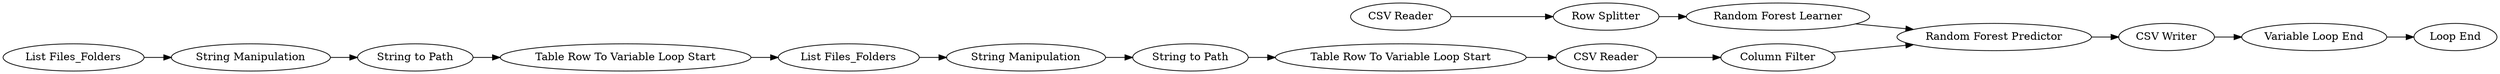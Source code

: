 digraph {
	9 -> 7
	12 -> 13
	4 -> 5
	18 -> 19
	11 -> 9
	15 -> 8
	1 -> 11
	16 -> 10
	13 -> 14
	10 -> 17
	6 -> 10
	7 -> 12
	5 -> 6
	14 -> 15
	17 -> 18
	8 -> 16
	5 [label="Row Splitter"]
	16 [label="Column Filter"]
	14 [label="String to Path"]
	13 [label="String Manipulation"]
	1 [label="List Files_Folders"]
	7 [label="Table Row To Variable Loop Start"]
	9 [label="String to Path"]
	11 [label="String Manipulation"]
	4 [label="CSV Reader"]
	18 [label="Variable Loop End"]
	6 [label="Random Forest Learner"]
	8 [label="CSV Reader"]
	15 [label="Table Row To Variable Loop Start"]
	12 [label="List Files_Folders"]
	17 [label="CSV Writer"]
	10 [label="Random Forest Predictor"]
	19 [label="Loop End"]
	rankdir=LR
}
